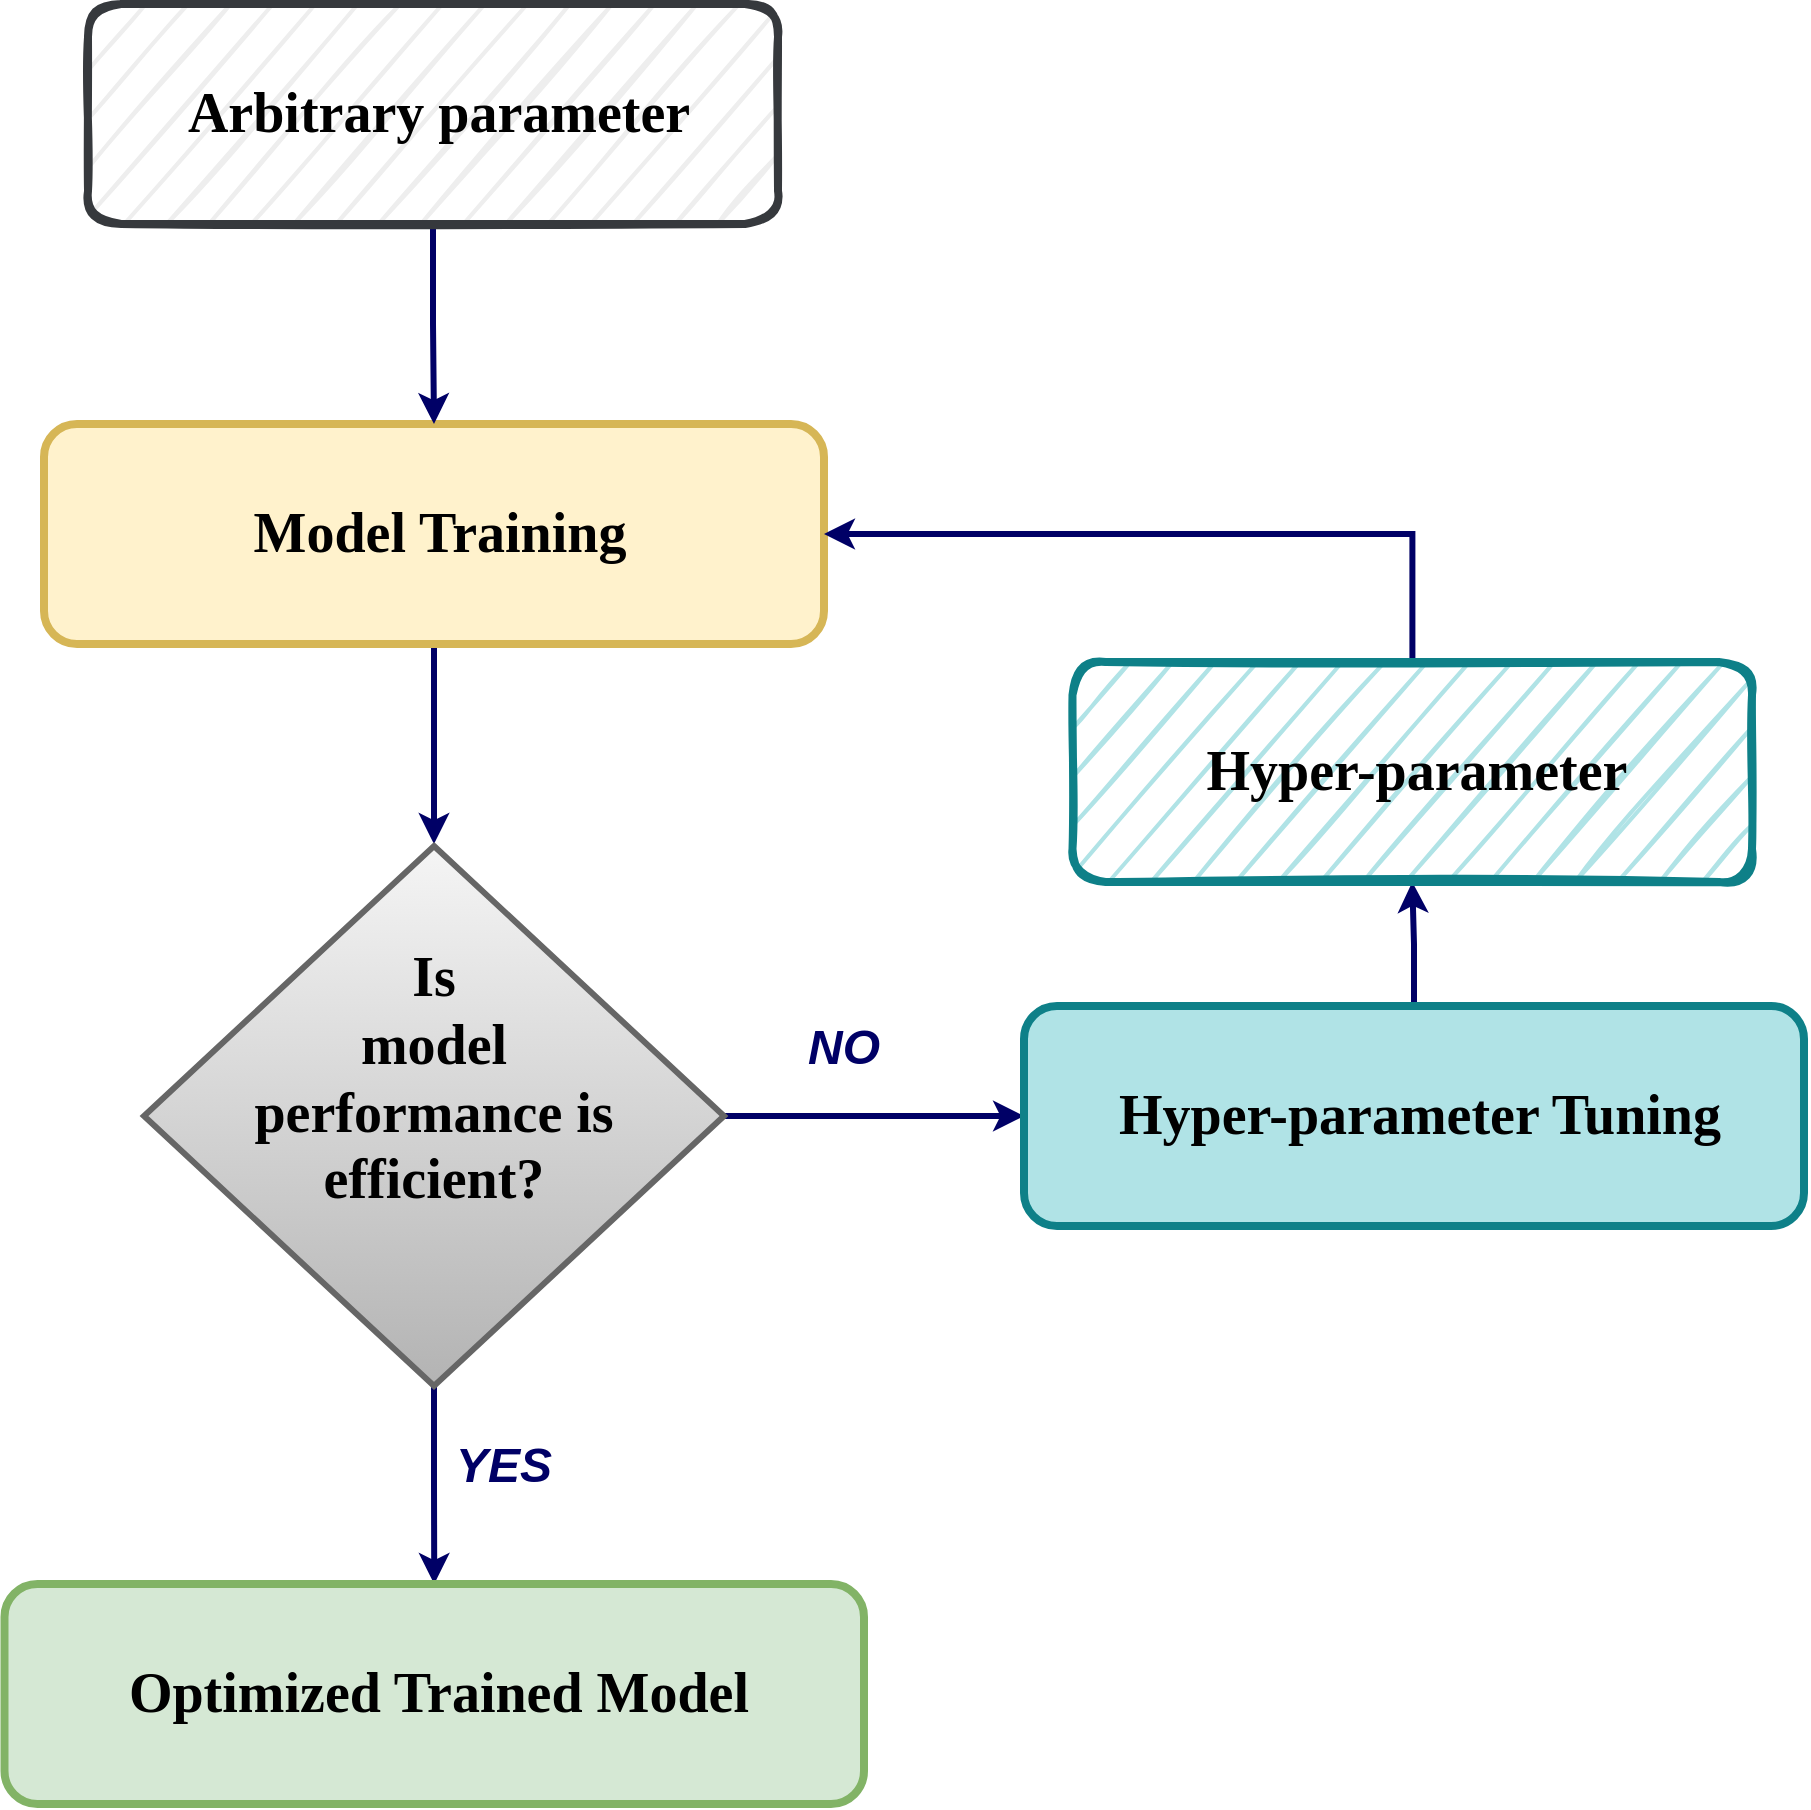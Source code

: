 <mxfile version="20.2.3" type="device"><diagram id="aM9UKreqYBLBpeX9z10D" name="Page-1"><mxGraphModel dx="3122" dy="1900" grid="1" gridSize="10" guides="1" tooltips="1" connect="1" arrows="1" fold="1" page="1" pageScale="1" pageWidth="850" pageHeight="1100" math="0" shadow="0"><root><mxCell id="0"/><mxCell id="1" parent="0"/><mxCell id="IhSLNxR05n-mwKau6OJX-64" style="edgeStyle=orthogonalEdgeStyle;rounded=0;orthogonalLoop=1;jettySize=auto;html=1;fontFamily=Courier New;fontSize=31;strokeColor=#000066;strokeWidth=3;" edge="1" parent="1" source="IhSLNxR05n-mwKau6OJX-30"><mxGeometry relative="1" as="geometry"><mxPoint x="-885" y="-110" as="targetPoint"/></mxGeometry></mxCell><mxCell id="IhSLNxR05n-mwKau6OJX-30" value="" style="rounded=1;whiteSpace=wrap;html=1;strokeWidth=4;fillColor=#fff2cc;strokeColor=#d6b656;" vertex="1" parent="1"><mxGeometry x="-1080" y="-320" width="390" height="110" as="geometry"/></mxCell><mxCell id="IhSLNxR05n-mwKau6OJX-31" value="&lt;font face=&quot;Comic Sans MS&quot; size=&quot;1&quot; style=&quot;&quot;&gt;&lt;b style=&quot;font-size: 28px;&quot;&gt;Model Training&lt;/b&gt;&lt;/font&gt;" style="text;html=1;strokeColor=none;fillColor=none;align=center;verticalAlign=middle;whiteSpace=wrap;rounded=0;" vertex="1" parent="1"><mxGeometry x="-1065.5" y="-312.5" width="365.5" height="92.5" as="geometry"/></mxCell><mxCell id="IhSLNxR05n-mwKau6OJX-65" style="edgeStyle=orthogonalEdgeStyle;rounded=0;orthogonalLoop=1;jettySize=auto;html=1;entryX=0.5;entryY=0;entryDx=0;entryDy=0;fontFamily=Courier New;fontSize=31;strokeColor=#000066;strokeWidth=3;" edge="1" parent="1" source="IhSLNxR05n-mwKau6OJX-55" target="IhSLNxR05n-mwKau6OJX-61"><mxGeometry relative="1" as="geometry"/></mxCell><mxCell id="IhSLNxR05n-mwKau6OJX-66" style="edgeStyle=orthogonalEdgeStyle;rounded=0;orthogonalLoop=1;jettySize=auto;html=1;entryX=0;entryY=0.5;entryDx=0;entryDy=0;fontFamily=Courier New;fontSize=31;strokeColor=#000066;strokeWidth=3;" edge="1" parent="1" source="IhSLNxR05n-mwKau6OJX-55" target="IhSLNxR05n-mwKau6OJX-57"><mxGeometry relative="1" as="geometry"/></mxCell><mxCell id="IhSLNxR05n-mwKau6OJX-55" value="" style="rhombus;whiteSpace=wrap;html=1;shadow=0;glass=0;sketch=0;fontFamily=Courier New;fontSize=31;fillColor=#f5f5f5;strokeColor=#666666;strokeWidth=3;gradientColor=#b3b3b3;" vertex="1" parent="1"><mxGeometry x="-1030" y="-109" width="290" height="270" as="geometry"/></mxCell><mxCell id="IhSLNxR05n-mwKau6OJX-56" value="&lt;font face=&quot;Comic Sans MS&quot; size=&quot;1&quot; style=&quot;&quot;&gt;&lt;b style=&quot;font-size: 28px;&quot;&gt;Is &lt;br&gt;model performance is efficient?&lt;/b&gt;&lt;/font&gt;" style="text;html=1;strokeColor=none;fillColor=none;align=center;verticalAlign=middle;whiteSpace=wrap;rounded=0;" vertex="1" parent="1"><mxGeometry x="-980" y="-39" width="190" height="92.5" as="geometry"/></mxCell><mxCell id="IhSLNxR05n-mwKau6OJX-73" style="edgeStyle=orthogonalEdgeStyle;rounded=0;orthogonalLoop=1;jettySize=auto;html=1;entryX=0.5;entryY=1;entryDx=0;entryDy=0;fontFamily=Helvetica;fontSize=24;fontColor=#000066;strokeColor=#000066;strokeWidth=3;" edge="1" parent="1" source="IhSLNxR05n-mwKau6OJX-57" target="IhSLNxR05n-mwKau6OJX-70"><mxGeometry relative="1" as="geometry"/></mxCell><mxCell id="IhSLNxR05n-mwKau6OJX-57" value="" style="rounded=1;whiteSpace=wrap;html=1;strokeWidth=4;fillColor=#b0e3e6;strokeColor=#0e8088;" vertex="1" parent="1"><mxGeometry x="-590" y="-29" width="390" height="110" as="geometry"/></mxCell><mxCell id="IhSLNxR05n-mwKau6OJX-58" value="&lt;font face=&quot;Comic Sans MS&quot; size=&quot;1&quot; style=&quot;&quot;&gt;&lt;b style=&quot;font-size: 28px;&quot;&gt;Hyper-parameter Tuning&lt;/b&gt;&lt;/font&gt;" style="text;html=1;strokeColor=none;fillColor=none;align=center;verticalAlign=middle;whiteSpace=wrap;rounded=0;" vertex="1" parent="1"><mxGeometry x="-575.5" y="-21.5" width="365.5" height="92.5" as="geometry"/></mxCell><mxCell id="IhSLNxR05n-mwKau6OJX-63" style="edgeStyle=orthogonalEdgeStyle;rounded=0;orthogonalLoop=1;jettySize=auto;html=1;entryX=0.5;entryY=0;entryDx=0;entryDy=0;fontFamily=Courier New;fontSize=31;strokeColor=#000066;strokeWidth=3;" edge="1" parent="1" source="IhSLNxR05n-mwKau6OJX-59" target="IhSLNxR05n-mwKau6OJX-30"><mxGeometry relative="1" as="geometry"/></mxCell><mxCell id="IhSLNxR05n-mwKau6OJX-59" value="" style="rounded=1;whiteSpace=wrap;html=1;strokeWidth=4;fillColor=#eeeeee;strokeColor=#36393d;sketch=1;" vertex="1" parent="1"><mxGeometry x="-1058" y="-530" width="345" height="110" as="geometry"/></mxCell><mxCell id="IhSLNxR05n-mwKau6OJX-60" value="&lt;font face=&quot;Comic Sans MS&quot; size=&quot;1&quot; style=&quot;&quot;&gt;&lt;b style=&quot;font-size: 28px;&quot;&gt;Arbitrary parameter&lt;/b&gt;&lt;/font&gt;" style="text;html=1;strokeColor=none;fillColor=none;align=center;verticalAlign=middle;whiteSpace=wrap;rounded=0;" vertex="1" parent="1"><mxGeometry x="-1043.5" y="-522.5" width="320.5" height="92.5" as="geometry"/></mxCell><mxCell id="IhSLNxR05n-mwKau6OJX-61" value="" style="rounded=1;whiteSpace=wrap;html=1;strokeWidth=4;fillColor=#d5e8d4;strokeColor=#82b366;" vertex="1" parent="1"><mxGeometry x="-1099.75" y="260" width="429.75" height="110" as="geometry"/></mxCell><mxCell id="IhSLNxR05n-mwKau6OJX-62" value="&lt;font face=&quot;Comic Sans MS&quot; size=&quot;1&quot; style=&quot;&quot;&gt;&lt;b style=&quot;font-size: 28px;&quot;&gt;Optimized Trained Model&lt;/b&gt;&lt;/font&gt;" style="text;html=1;strokeColor=none;fillColor=none;align=center;verticalAlign=middle;whiteSpace=wrap;rounded=0;" vertex="1" parent="1"><mxGeometry x="-1085.25" y="267.5" width="405.25" height="92.5" as="geometry"/></mxCell><mxCell id="IhSLNxR05n-mwKau6OJX-68" value="&lt;font color=&quot;#000066&quot; size=&quot;1&quot; style=&quot;&quot;&gt;&lt;b style=&quot;&quot;&gt;&lt;i style=&quot;font-size: 24px;&quot;&gt;YES&lt;/i&gt;&lt;/b&gt;&lt;/font&gt;" style="text;html=1;strokeColor=none;fillColor=none;align=center;verticalAlign=middle;whiteSpace=wrap;rounded=0;" vertex="1" parent="1"><mxGeometry x="-880" y="180" width="60" height="42.5" as="geometry"/></mxCell><mxCell id="IhSLNxR05n-mwKau6OJX-69" value="&lt;font color=&quot;#000066&quot; size=&quot;1&quot; style=&quot;&quot;&gt;&lt;b style=&quot;&quot;&gt;&lt;i style=&quot;font-size: 24px;&quot;&gt;NO&lt;/i&gt;&lt;/b&gt;&lt;/font&gt;" style="text;html=1;strokeColor=none;fillColor=none;align=center;verticalAlign=middle;whiteSpace=wrap;rounded=0;" vertex="1" parent="1"><mxGeometry x="-710" y="-29" width="60" height="42.5" as="geometry"/></mxCell><mxCell id="IhSLNxR05n-mwKau6OJX-75" style="edgeStyle=orthogonalEdgeStyle;rounded=0;orthogonalLoop=1;jettySize=auto;html=1;entryX=1;entryY=0.5;entryDx=0;entryDy=0;fontFamily=Helvetica;fontSize=24;fontColor=#000066;strokeColor=#000066;strokeWidth=3;" edge="1" parent="1" source="IhSLNxR05n-mwKau6OJX-70" target="IhSLNxR05n-mwKau6OJX-30"><mxGeometry relative="1" as="geometry"><Array as="points"><mxPoint x="-395" y="-265"/></Array></mxGeometry></mxCell><mxCell id="IhSLNxR05n-mwKau6OJX-70" value="" style="rounded=1;whiteSpace=wrap;html=1;strokeWidth=4;fillColor=#b0e3e6;strokeColor=#0e8088;sketch=1;" vertex="1" parent="1"><mxGeometry x="-565.75" y="-201" width="339.75" height="110" as="geometry"/></mxCell><mxCell id="IhSLNxR05n-mwKau6OJX-71" value="&lt;b style=&quot;font-family: &amp;quot;Comic Sans MS&amp;quot;; font-size: 28px;&quot;&gt;Hyper-parameter&lt;/b&gt;" style="text;html=1;strokeColor=none;fillColor=none;align=center;verticalAlign=middle;whiteSpace=wrap;rounded=0;" vertex="1" parent="1"><mxGeometry x="-551.25" y="-193.5" width="315.25" height="92.5" as="geometry"/></mxCell></root></mxGraphModel></diagram></mxfile>